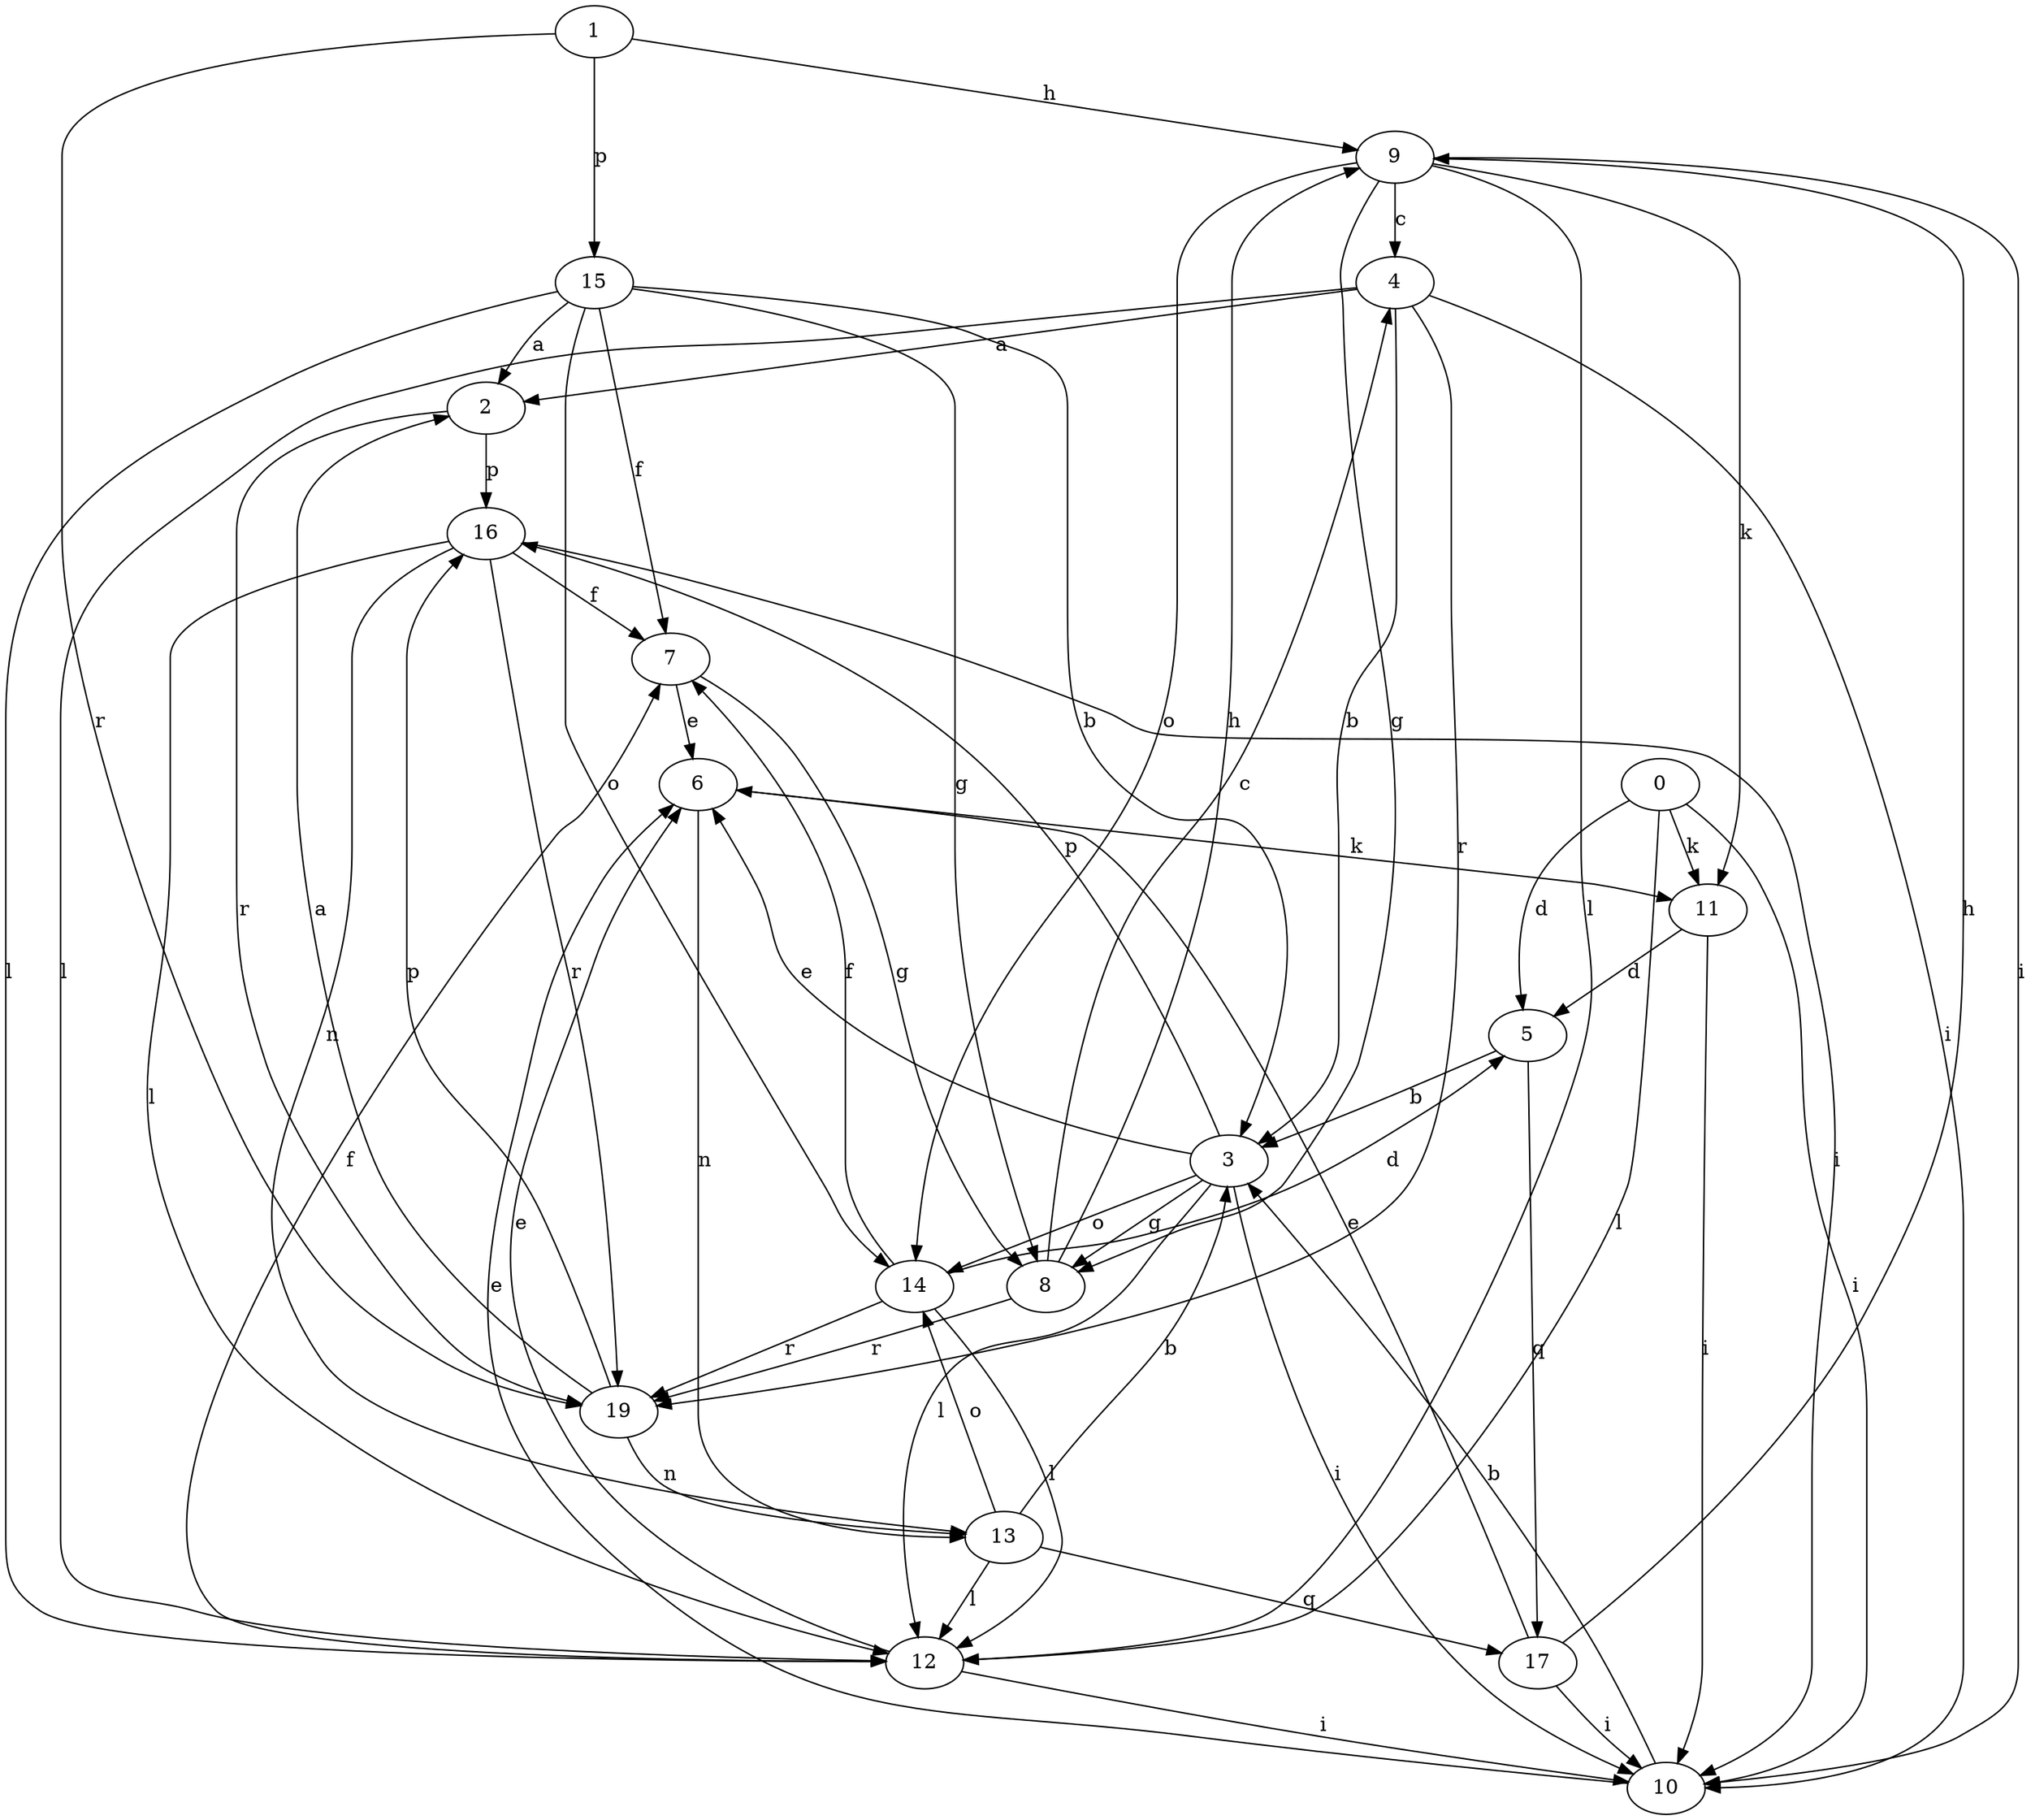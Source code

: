 strict digraph  {
1;
2;
3;
4;
5;
6;
0;
7;
8;
9;
10;
11;
12;
13;
14;
15;
16;
17;
19;
1 -> 9  [label=h];
1 -> 15  [label=p];
1 -> 19  [label=r];
2 -> 16  [label=p];
2 -> 19  [label=r];
3 -> 6  [label=e];
3 -> 8  [label=g];
3 -> 10  [label=i];
3 -> 12  [label=l];
3 -> 14  [label=o];
3 -> 16  [label=p];
4 -> 2  [label=a];
4 -> 3  [label=b];
4 -> 10  [label=i];
4 -> 12  [label=l];
4 -> 19  [label=r];
5 -> 3  [label=b];
5 -> 17  [label=q];
6 -> 11  [label=k];
6 -> 13  [label=n];
0 -> 5  [label=d];
0 -> 10  [label=i];
0 -> 11  [label=k];
0 -> 12  [label=l];
7 -> 6  [label=e];
7 -> 8  [label=g];
8 -> 4  [label=c];
8 -> 9  [label=h];
8 -> 19  [label=r];
9 -> 4  [label=c];
9 -> 8  [label=g];
9 -> 10  [label=i];
9 -> 11  [label=k];
9 -> 12  [label=l];
9 -> 14  [label=o];
10 -> 3  [label=b];
10 -> 6  [label=e];
11 -> 5  [label=d];
11 -> 10  [label=i];
12 -> 6  [label=e];
12 -> 7  [label=f];
12 -> 10  [label=i];
13 -> 3  [label=b];
13 -> 12  [label=l];
13 -> 14  [label=o];
13 -> 17  [label=q];
14 -> 5  [label=d];
14 -> 7  [label=f];
14 -> 12  [label=l];
14 -> 19  [label=r];
15 -> 2  [label=a];
15 -> 3  [label=b];
15 -> 7  [label=f];
15 -> 8  [label=g];
15 -> 12  [label=l];
15 -> 14  [label=o];
16 -> 7  [label=f];
16 -> 10  [label=i];
16 -> 12  [label=l];
16 -> 13  [label=n];
16 -> 19  [label=r];
17 -> 6  [label=e];
17 -> 9  [label=h];
17 -> 10  [label=i];
19 -> 2  [label=a];
19 -> 13  [label=n];
19 -> 16  [label=p];
}
